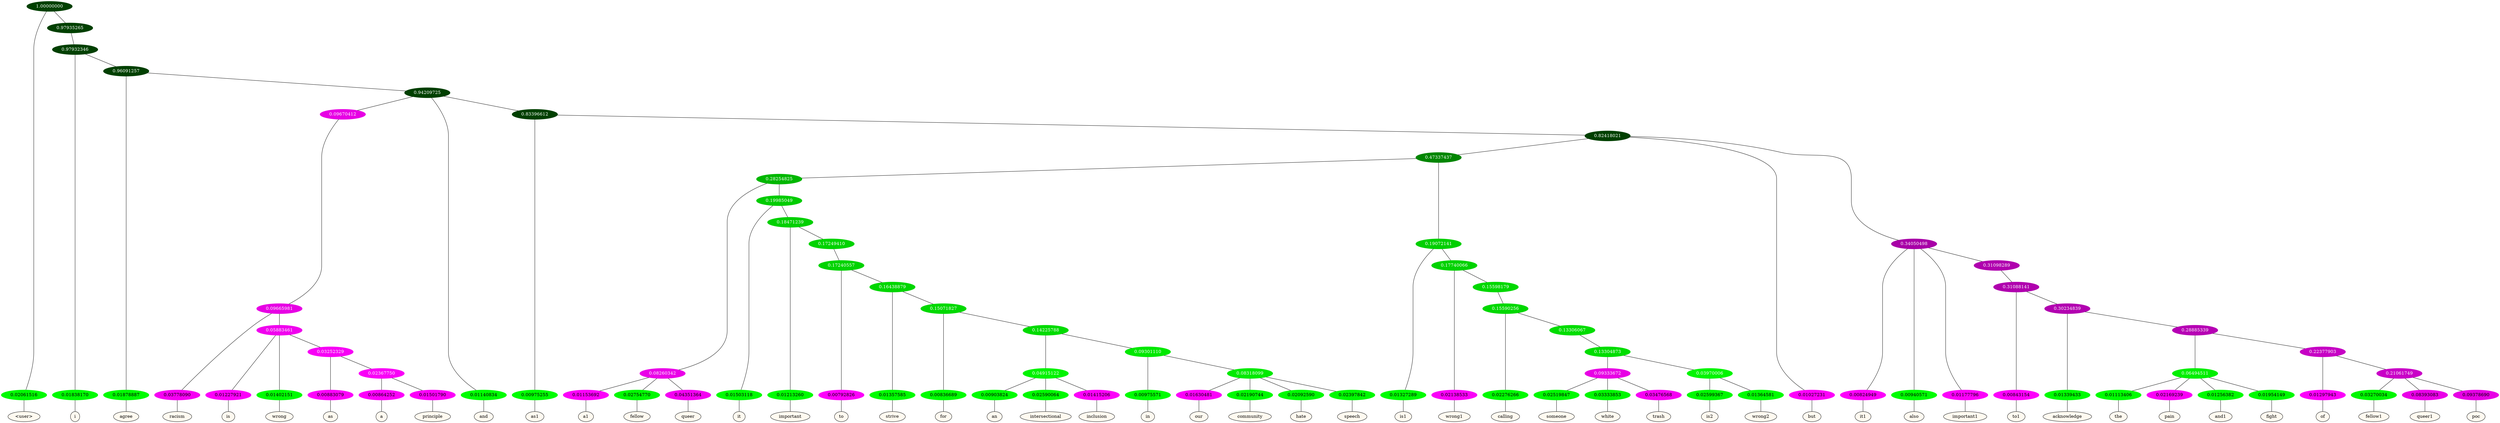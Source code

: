 graph {
	node [format=png height=0.15 nodesep=0.001 ordering=out overlap=prism overlap_scaling=0.01 ranksep=0.001 ratio=0.2 style=filled width=0.15]
	{
		rank=same
		a_w_1 [label="\<user\>" color=black fillcolor=floralwhite style="filled,solid"]
		a_w_4 [label=i color=black fillcolor=floralwhite style="filled,solid"]
		a_w_6 [label=agree color=black fillcolor=floralwhite style="filled,solid"]
		a_w_14 [label=racism color=black fillcolor=floralwhite style="filled,solid"]
		a_w_19 [label=is color=black fillcolor=floralwhite style="filled,solid"]
		a_w_20 [label=wrong color=black fillcolor=floralwhite style="filled,solid"]
		a_w_28 [label=as color=black fillcolor=floralwhite style="filled,solid"]
		a_w_35 [label=a color=black fillcolor=floralwhite style="filled,solid"]
		a_w_36 [label=principle color=black fillcolor=floralwhite style="filled,solid"]
		a_w_9 [label=and color=black fillcolor=floralwhite style="filled,solid"]
		a_w_12 [label=as1 color=black fillcolor=floralwhite style="filled,solid"]
		a_w_37 [label=a1 color=black fillcolor=floralwhite style="filled,solid"]
		a_w_38 [label=fellow color=black fillcolor=floralwhite style="filled,solid"]
		a_w_39 [label=queer color=black fillcolor=floralwhite style="filled,solid"]
		a_w_40 [label=it color=black fillcolor=floralwhite style="filled,solid"]
		a_w_46 [label=important color=black fillcolor=floralwhite style="filled,solid"]
		a_w_56 [label=to color=black fillcolor=floralwhite style="filled,solid"]
		a_w_65 [label=strive color=black fillcolor=floralwhite style="filled,solid"]
		a_w_72 [label=for color=black fillcolor=floralwhite style="filled,solid"]
		a_w_81 [label=an color=black fillcolor=floralwhite style="filled,solid"]
		a_w_82 [label=intersectional color=black fillcolor=floralwhite style="filled,solid"]
		a_w_83 [label=inclusion color=black fillcolor=floralwhite style="filled,solid"]
		a_w_84 [label=in color=black fillcolor=floralwhite style="filled,solid"]
		a_w_86 [label=our color=black fillcolor=floralwhite style="filled,solid"]
		a_w_87 [label=community color=black fillcolor=floralwhite style="filled,solid"]
		a_w_88 [label=hate color=black fillcolor=floralwhite style="filled,solid"]
		a_w_89 [label=speech color=black fillcolor=floralwhite style="filled,solid"]
		a_w_32 [label=is1 color=black fillcolor=floralwhite style="filled,solid"]
		a_w_42 [label=wrong1 color=black fillcolor=floralwhite style="filled,solid"]
		a_w_52 [label=calling color=black fillcolor=floralwhite style="filled,solid"]
		a_w_74 [label=someone color=black fillcolor=floralwhite style="filled,solid"]
		a_w_75 [label=white color=black fillcolor=floralwhite style="filled,solid"]
		a_w_76 [label=trash color=black fillcolor=floralwhite style="filled,solid"]
		a_w_77 [label=is2 color=black fillcolor=floralwhite style="filled,solid"]
		a_w_78 [label=wrong2 color=black fillcolor=floralwhite style="filled,solid"]
		a_w_17 [label=but color=black fillcolor=floralwhite style="filled,solid"]
		a_w_24 [label=it1 color=black fillcolor=floralwhite style="filled,solid"]
		a_w_25 [label=also color=black fillcolor=floralwhite style="filled,solid"]
		a_w_26 [label=important1 color=black fillcolor=floralwhite style="filled,solid"]
		a_w_44 [label=to1 color=black fillcolor=floralwhite style="filled,solid"]
		a_w_49 [label=acknowledge color=black fillcolor=floralwhite style="filled,solid"]
		a_w_59 [label=the color=black fillcolor=floralwhite style="filled,solid"]
		a_w_60 [label=pain color=black fillcolor=floralwhite style="filled,solid"]
		a_w_61 [label=and1 color=black fillcolor=floralwhite style="filled,solid"]
		a_w_62 [label=fight color=black fillcolor=floralwhite style="filled,solid"]
		a_w_63 [label=of color=black fillcolor=floralwhite style="filled,solid"]
		a_w_69 [label=fellow1 color=black fillcolor=floralwhite style="filled,solid"]
		a_w_70 [label=queer1 color=black fillcolor=floralwhite style="filled,solid"]
		a_w_71 [label=poc color=black fillcolor=floralwhite style="filled,solid"]
	}
	a_n_1 -- a_w_1
	a_n_4 -- a_w_4
	a_n_6 -- a_w_6
	a_n_14 -- a_w_14
	a_n_19 -- a_w_19
	a_n_20 -- a_w_20
	a_n_28 -- a_w_28
	a_n_35 -- a_w_35
	a_n_36 -- a_w_36
	a_n_9 -- a_w_9
	a_n_12 -- a_w_12
	a_n_37 -- a_w_37
	a_n_38 -- a_w_38
	a_n_39 -- a_w_39
	a_n_40 -- a_w_40
	a_n_46 -- a_w_46
	a_n_56 -- a_w_56
	a_n_65 -- a_w_65
	a_n_72 -- a_w_72
	a_n_81 -- a_w_81
	a_n_82 -- a_w_82
	a_n_83 -- a_w_83
	a_n_84 -- a_w_84
	a_n_86 -- a_w_86
	a_n_87 -- a_w_87
	a_n_88 -- a_w_88
	a_n_89 -- a_w_89
	a_n_32 -- a_w_32
	a_n_42 -- a_w_42
	a_n_52 -- a_w_52
	a_n_74 -- a_w_74
	a_n_75 -- a_w_75
	a_n_76 -- a_w_76
	a_n_77 -- a_w_77
	a_n_78 -- a_w_78
	a_n_17 -- a_w_17
	a_n_24 -- a_w_24
	a_n_25 -- a_w_25
	a_n_26 -- a_w_26
	a_n_44 -- a_w_44
	a_n_49 -- a_w_49
	a_n_59 -- a_w_59
	a_n_60 -- a_w_60
	a_n_61 -- a_w_61
	a_n_62 -- a_w_62
	a_n_63 -- a_w_63
	a_n_69 -- a_w_69
	a_n_70 -- a_w_70
	a_n_71 -- a_w_71
	{
		rank=same
		a_n_1 [label=0.02061516 color="0.334 1.000 0.979" fontcolor=black]
		a_n_4 [label=0.01838170 color="0.334 1.000 0.982" fontcolor=black]
		a_n_6 [label=0.01878887 color="0.334 1.000 0.981" fontcolor=black]
		a_n_14 [label=0.03778090 color="0.835 1.000 0.962" fontcolor=black]
		a_n_19 [label=0.01227921 color="0.835 1.000 0.988" fontcolor=black]
		a_n_20 [label=0.01402151 color="0.334 1.000 0.986" fontcolor=black]
		a_n_28 [label=0.00883079 color="0.835 1.000 0.991" fontcolor=black]
		a_n_35 [label=0.00864252 color="0.835 1.000 0.991" fontcolor=black]
		a_n_36 [label=0.01501790 color="0.835 1.000 0.985" fontcolor=black]
		a_n_9 [label=0.01140834 color="0.334 1.000 0.989" fontcolor=black]
		a_n_12 [label=0.00975255 color="0.334 1.000 0.990" fontcolor=black]
		a_n_37 [label=0.01153692 color="0.835 1.000 0.988" fontcolor=black]
		a_n_38 [label=0.02754770 color="0.334 1.000 0.972" fontcolor=black]
		a_n_39 [label=0.04351364 color="0.835 1.000 0.956" fontcolor=black]
		a_n_40 [label=0.01503118 color="0.334 1.000 0.985" fontcolor=black]
		a_n_46 [label=0.01213260 color="0.334 1.000 0.988" fontcolor=black]
		a_n_56 [label=0.00792826 color="0.835 1.000 0.992" fontcolor=black]
		a_n_65 [label=0.01357585 color="0.334 1.000 0.986" fontcolor=black]
		a_n_72 [label=0.00836689 color="0.334 1.000 0.992" fontcolor=black]
		a_n_81 [label=0.00903824 color="0.334 1.000 0.991" fontcolor=black]
		a_n_82 [label=0.02590064 color="0.334 1.000 0.974" fontcolor=black]
		a_n_83 [label=0.01415206 color="0.835 1.000 0.986" fontcolor=black]
		a_n_84 [label=0.00975571 color="0.334 1.000 0.990" fontcolor=black]
		a_n_86 [label=0.01630481 color="0.835 1.000 0.984" fontcolor=black]
		a_n_87 [label=0.02190744 color="0.334 1.000 0.978" fontcolor=black]
		a_n_88 [label=0.02092590 color="0.334 1.000 0.979" fontcolor=black]
		a_n_89 [label=0.02397842 color="0.334 1.000 0.976" fontcolor=black]
		a_n_32 [label=0.01327289 color="0.334 1.000 0.987" fontcolor=black]
		a_n_42 [label=0.02138533 color="0.835 1.000 0.979" fontcolor=black]
		a_n_52 [label=0.02276266 color="0.334 1.000 0.977" fontcolor=black]
		a_n_74 [label=0.02519847 color="0.334 1.000 0.975" fontcolor=black]
		a_n_75 [label=0.03333853 color="0.334 1.000 0.967" fontcolor=black]
		a_n_76 [label=0.03476568 color="0.835 1.000 0.965" fontcolor=black]
		a_n_77 [label=0.02599367 color="0.334 1.000 0.974" fontcolor=black]
		a_n_78 [label=0.01364581 color="0.334 1.000 0.986" fontcolor=black]
		a_n_17 [label=0.01027231 color="0.835 1.000 0.990" fontcolor=black]
		a_n_24 [label=0.00824949 color="0.835 1.000 0.992" fontcolor=black]
		a_n_25 [label=0.00940571 color="0.334 1.000 0.991" fontcolor=black]
		a_n_26 [label=0.01177796 color="0.835 1.000 0.988" fontcolor=black]
		a_n_44 [label=0.00843154 color="0.835 1.000 0.992" fontcolor=black]
		a_n_49 [label=0.01339433 color="0.334 1.000 0.987" fontcolor=black]
		a_n_59 [label=0.01113406 color="0.334 1.000 0.989" fontcolor=black]
		a_n_60 [label=0.02169239 color="0.835 1.000 0.978" fontcolor=black]
		a_n_61 [label=0.01256382 color="0.334 1.000 0.987" fontcolor=black]
		a_n_62 [label=0.01954149 color="0.334 1.000 0.980" fontcolor=black]
		a_n_63 [label=0.01297943 color="0.835 1.000 0.987" fontcolor=black]
		a_n_69 [label=0.03270034 color="0.334 1.000 0.967" fontcolor=black]
		a_n_70 [label=0.08393083 color="0.835 1.000 0.916" fontcolor=black]
		a_n_71 [label=0.09378690 color="0.835 1.000 0.906" fontcolor=black]
	}
	a_n_0 [label=1.00000000 color="0.334 1.000 0.250" fontcolor=grey99]
	a_n_0 -- a_n_1
	a_n_2 [label=0.97935265 color="0.334 1.000 0.250" fontcolor=grey99]
	a_n_0 -- a_n_2
	a_n_3 [label=0.97932346 color="0.334 1.000 0.250" fontcolor=grey99]
	a_n_2 -- a_n_3
	a_n_3 -- a_n_4
	a_n_5 [label=0.96091257 color="0.334 1.000 0.250" fontcolor=grey99]
	a_n_3 -- a_n_5
	a_n_5 -- a_n_6
	a_n_7 [label=0.94209725 color="0.334 1.000 0.250" fontcolor=grey99]
	a_n_5 -- a_n_7
	a_n_8 [label=0.09670412 color="0.835 1.000 0.903" fontcolor=grey99]
	a_n_7 -- a_n_8
	a_n_7 -- a_n_9
	a_n_10 [label=0.83396612 color="0.334 1.000 0.250" fontcolor=grey99]
	a_n_7 -- a_n_10
	a_n_11 [label=0.09665981 color="0.835 1.000 0.903" fontcolor=grey99]
	a_n_8 -- a_n_11
	a_n_10 -- a_n_12
	a_n_13 [label=0.82418021 color="0.334 1.000 0.250" fontcolor=grey99]
	a_n_10 -- a_n_13
	a_n_11 -- a_n_14
	a_n_15 [label=0.05883461 color="0.835 1.000 0.941" fontcolor=grey99]
	a_n_11 -- a_n_15
	a_n_16 [label=0.47337437 color="0.334 1.000 0.527" fontcolor=grey99]
	a_n_13 -- a_n_16
	a_n_13 -- a_n_17
	a_n_18 [label=0.34050498 color="0.835 1.000 0.659" fontcolor=grey99]
	a_n_13 -- a_n_18
	a_n_15 -- a_n_19
	a_n_15 -- a_n_20
	a_n_21 [label=0.03252329 color="0.835 1.000 0.967" fontcolor=grey99]
	a_n_15 -- a_n_21
	a_n_22 [label=0.28254825 color="0.334 1.000 0.717" fontcolor=grey99]
	a_n_16 -- a_n_22
	a_n_23 [label=0.19072141 color="0.334 1.000 0.809" fontcolor=grey99]
	a_n_16 -- a_n_23
	a_n_18 -- a_n_24
	a_n_18 -- a_n_25
	a_n_18 -- a_n_26
	a_n_27 [label=0.31098289 color="0.835 1.000 0.689" fontcolor=grey99]
	a_n_18 -- a_n_27
	a_n_21 -- a_n_28
	a_n_29 [label=0.02367750 color="0.835 1.000 0.976" fontcolor=grey99]
	a_n_21 -- a_n_29
	a_n_30 [label=0.08260342 color="0.835 1.000 0.917" fontcolor=grey99]
	a_n_22 -- a_n_30
	a_n_31 [label=0.19985049 color="0.334 1.000 0.800" fontcolor=grey99]
	a_n_22 -- a_n_31
	a_n_23 -- a_n_32
	a_n_33 [label=0.17740066 color="0.334 1.000 0.823" fontcolor=grey99]
	a_n_23 -- a_n_33
	a_n_34 [label=0.31088141 color="0.835 1.000 0.689" fontcolor=grey99]
	a_n_27 -- a_n_34
	a_n_29 -- a_n_35
	a_n_29 -- a_n_36
	a_n_30 -- a_n_37
	a_n_30 -- a_n_38
	a_n_30 -- a_n_39
	a_n_31 -- a_n_40
	a_n_41 [label=0.18471239 color="0.334 1.000 0.815" fontcolor=grey99]
	a_n_31 -- a_n_41
	a_n_33 -- a_n_42
	a_n_43 [label=0.15598179 color="0.334 1.000 0.844" fontcolor=grey99]
	a_n_33 -- a_n_43
	a_n_34 -- a_n_44
	a_n_45 [label=0.30234839 color="0.835 1.000 0.698" fontcolor=grey99]
	a_n_34 -- a_n_45
	a_n_41 -- a_n_46
	a_n_47 [label=0.17249410 color="0.334 1.000 0.828" fontcolor=grey99]
	a_n_41 -- a_n_47
	a_n_48 [label=0.15590256 color="0.334 1.000 0.844" fontcolor=grey99]
	a_n_43 -- a_n_48
	a_n_45 -- a_n_49
	a_n_50 [label=0.28885339 color="0.835 1.000 0.711" fontcolor=grey99]
	a_n_45 -- a_n_50
	a_n_51 [label=0.17240557 color="0.334 1.000 0.828" fontcolor=grey99]
	a_n_47 -- a_n_51
	a_n_48 -- a_n_52
	a_n_53 [label=0.13306067 color="0.334 1.000 0.867" fontcolor=grey99]
	a_n_48 -- a_n_53
	a_n_54 [label=0.06494511 color="0.334 1.000 0.935" fontcolor=grey99]
	a_n_50 -- a_n_54
	a_n_55 [label=0.22377903 color="0.835 1.000 0.776" fontcolor=grey99]
	a_n_50 -- a_n_55
	a_n_51 -- a_n_56
	a_n_57 [label=0.16438879 color="0.334 1.000 0.836" fontcolor=grey99]
	a_n_51 -- a_n_57
	a_n_58 [label=0.13304873 color="0.334 1.000 0.867" fontcolor=grey99]
	a_n_53 -- a_n_58
	a_n_54 -- a_n_59
	a_n_54 -- a_n_60
	a_n_54 -- a_n_61
	a_n_54 -- a_n_62
	a_n_55 -- a_n_63
	a_n_64 [label=0.21061749 color="0.835 1.000 0.789" fontcolor=grey99]
	a_n_55 -- a_n_64
	a_n_57 -- a_n_65
	a_n_66 [label=0.15071827 color="0.334 1.000 0.849" fontcolor=grey99]
	a_n_57 -- a_n_66
	a_n_67 [label=0.09333672 color="0.835 1.000 0.907" fontcolor=grey99]
	a_n_58 -- a_n_67
	a_n_68 [label=0.03970006 color="0.334 1.000 0.960" fontcolor=grey99]
	a_n_58 -- a_n_68
	a_n_64 -- a_n_69
	a_n_64 -- a_n_70
	a_n_64 -- a_n_71
	a_n_66 -- a_n_72
	a_n_73 [label=0.14225788 color="0.334 1.000 0.858" fontcolor=grey99]
	a_n_66 -- a_n_73
	a_n_67 -- a_n_74
	a_n_67 -- a_n_75
	a_n_67 -- a_n_76
	a_n_68 -- a_n_77
	a_n_68 -- a_n_78
	a_n_79 [label=0.04915122 color="0.334 1.000 0.951" fontcolor=grey99]
	a_n_73 -- a_n_79
	a_n_80 [label=0.09301110 color="0.334 1.000 0.907" fontcolor=grey99]
	a_n_73 -- a_n_80
	a_n_79 -- a_n_81
	a_n_79 -- a_n_82
	a_n_79 -- a_n_83
	a_n_80 -- a_n_84
	a_n_85 [label=0.08318099 color="0.334 1.000 0.917" fontcolor=grey99]
	a_n_80 -- a_n_85
	a_n_85 -- a_n_86
	a_n_85 -- a_n_87
	a_n_85 -- a_n_88
	a_n_85 -- a_n_89
}
